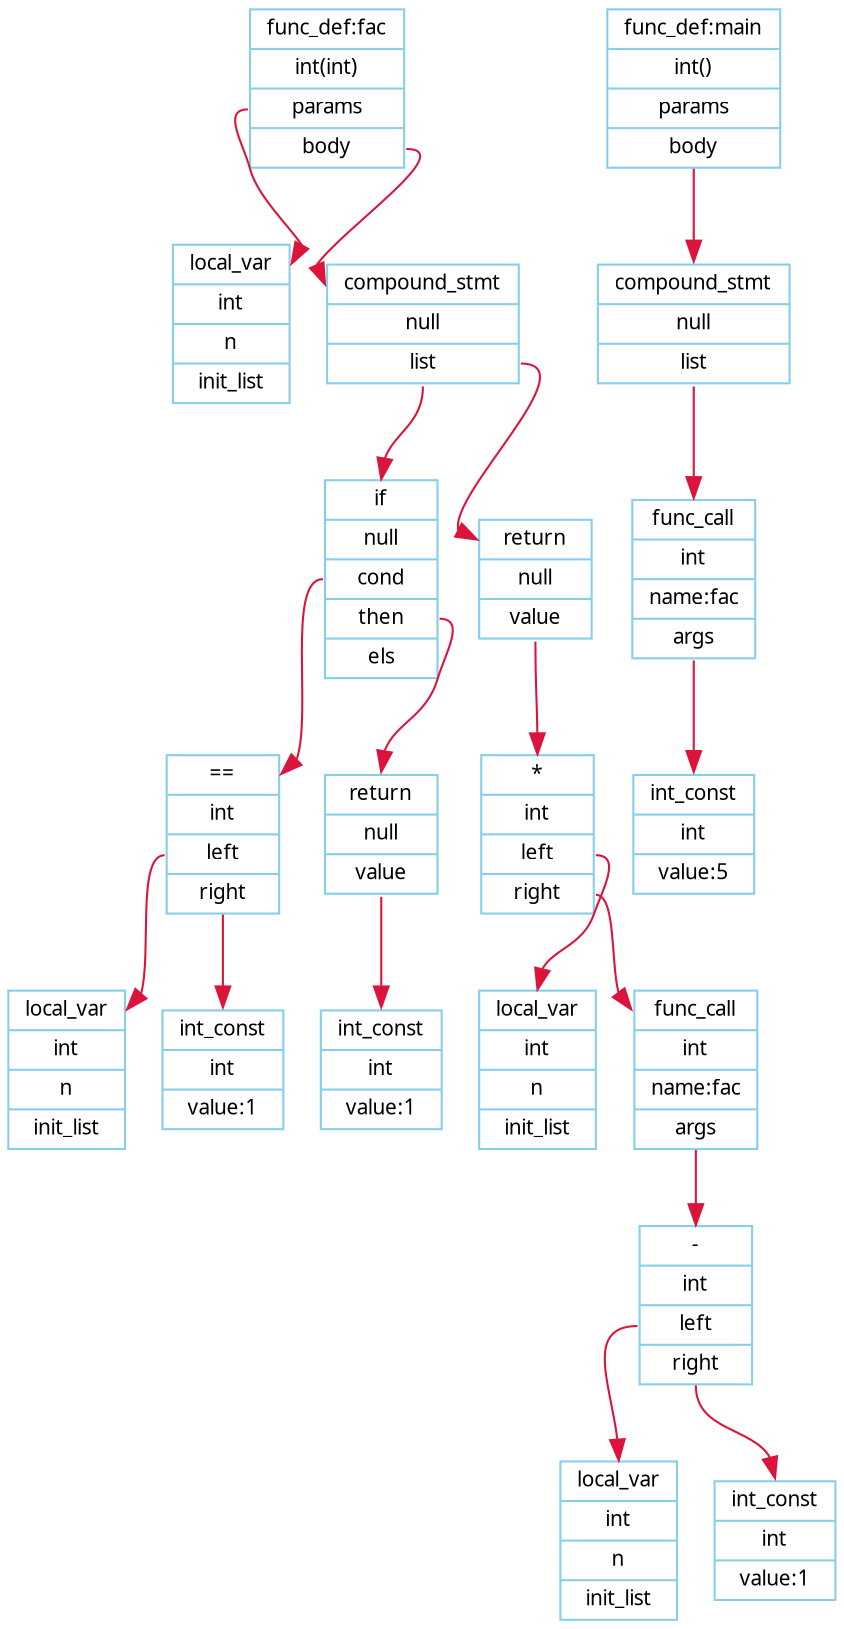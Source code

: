 digraph G {
node [fontname = "Verdana", fontsize = 10, color="skyblue", shape="record"];
edge [fontname = "Verdana", fontsize = 10, color="crimson", style="solid"];
P0[label="{<head>func_def:fac|<type>int(int)|<params>params|<body>body}"];
P1[label="{<head>local_var|<type>int|<name>n|<list>init_list}"];
P0:params -> P1:head;
P2[label="{<head>compound_stmt|null|<list>list}"];
P3[label="{<head>if|null|<cond>cond|<then>then|<els>els}"];
P4[label="{<head>==|<type>int|<left_operand>left|<right_operand>right}"];
P5[label="{<head>local_var|<type>int|<name>n|<list>init_list}"];
P4:left_operand -> P5:head;
P6[label="{<head>int_const|<type>int|value:1}"];
P4:right_operand -> P6:head;
P3:cond -> P4:head;
P7[label="{<head>return|null|<value>value}"];
P8[label="{<head>int_const|<type>int|value:1}"];
P7:value -> P8:head;
P3:then -> P7:head;
P2:list -> P3:head;
P9[label="{<head>return|null|<value>value}"];
P10[label="{<head>*|<type>int|<left_operand>left|<right_operand>right}"];
P11[label="{<head>local_var|<type>int|<name>n|<list>init_list}"];
P10:left_operand -> P11:head;
P12[label="{<head>func_call|<type>int|name:fac|<args>args}"];
P13[label="{<head>-|<type>int|<left_operand>left|<right_operand>right}"];
P14[label="{<head>local_var|<type>int|<name>n|<list>init_list}"];
P13:left_operand -> P14:head;
P15[label="{<head>int_const|<type>int|value:1}"];
P13:right_operand -> P15:head;
P12:args -> P13:head;
P10:right_operand -> P12:head;
P9:value -> P10:head;
P2:list -> P9:head;
P0:body -> P2:head;
P16[label="{<head>func_def:main|<type>int()|<params>params|<body>body}"];
P17[label="{<head>compound_stmt|null|<list>list}"];
P18[label="{<head>func_call|<type>int|name:fac|<args>args}"];
P19[label="{<head>int_const|<type>int|value:5}"];
P18:args -> P19:head;
P17:list -> P18:head;
P16:body -> P17:head;
}
